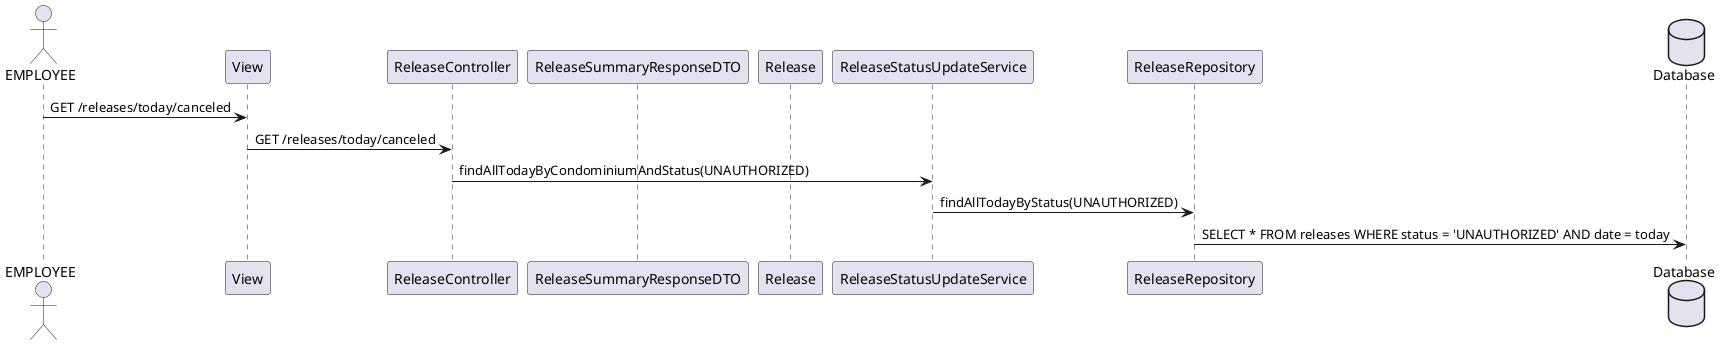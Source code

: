 @startuml
actor EMPLOYEE
participant View
participant ReleaseController
participant ReleaseSummaryResponseDTO
participant Release
participant ReleaseStatusUpdateService
participant ReleaseRepository
database Database

EMPLOYEE -> View : GET /releases/today/canceled
View -> ReleaseController : GET /releases/today/canceled
ReleaseController -> ReleaseStatusUpdateService : findAllTodayByCondominiumAndStatus(UNAUTHORIZED)
ReleaseStatusUpdateService -> ReleaseRepository : findAllTodayByStatus(UNAUTHORIZED)
ReleaseRepository -> Database : SELECT * FROM releases WHERE status = 'UNAUTHORIZED' AND date = today
@enduml
